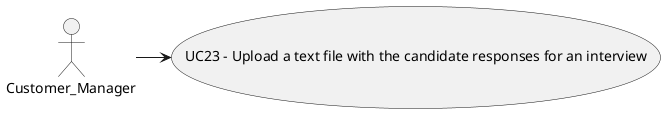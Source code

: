 @startuml
'https://plantuml.com/sequence-diagram

Customer_Manager -> (UC23 - Upload a text file with the candidate responses for an interview)

@enduml